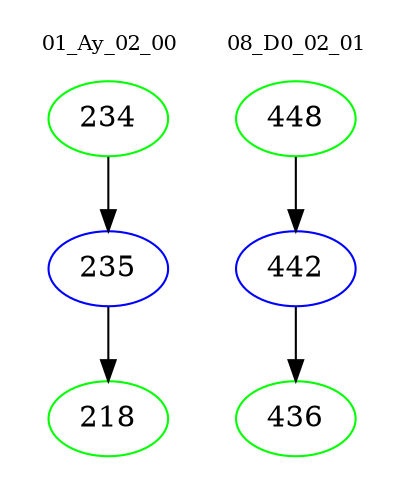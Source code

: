 digraph{
subgraph cluster_0 {
color = white
label = "01_Ay_02_00";
fontsize=10;
T0_234 [label="234", color="green"]
T0_234 -> T0_235 [color="black"]
T0_235 [label="235", color="blue"]
T0_235 -> T0_218 [color="black"]
T0_218 [label="218", color="green"]
}
subgraph cluster_1 {
color = white
label = "08_D0_02_01";
fontsize=10;
T1_448 [label="448", color="green"]
T1_448 -> T1_442 [color="black"]
T1_442 [label="442", color="blue"]
T1_442 -> T1_436 [color="black"]
T1_436 [label="436", color="green"]
}
}
